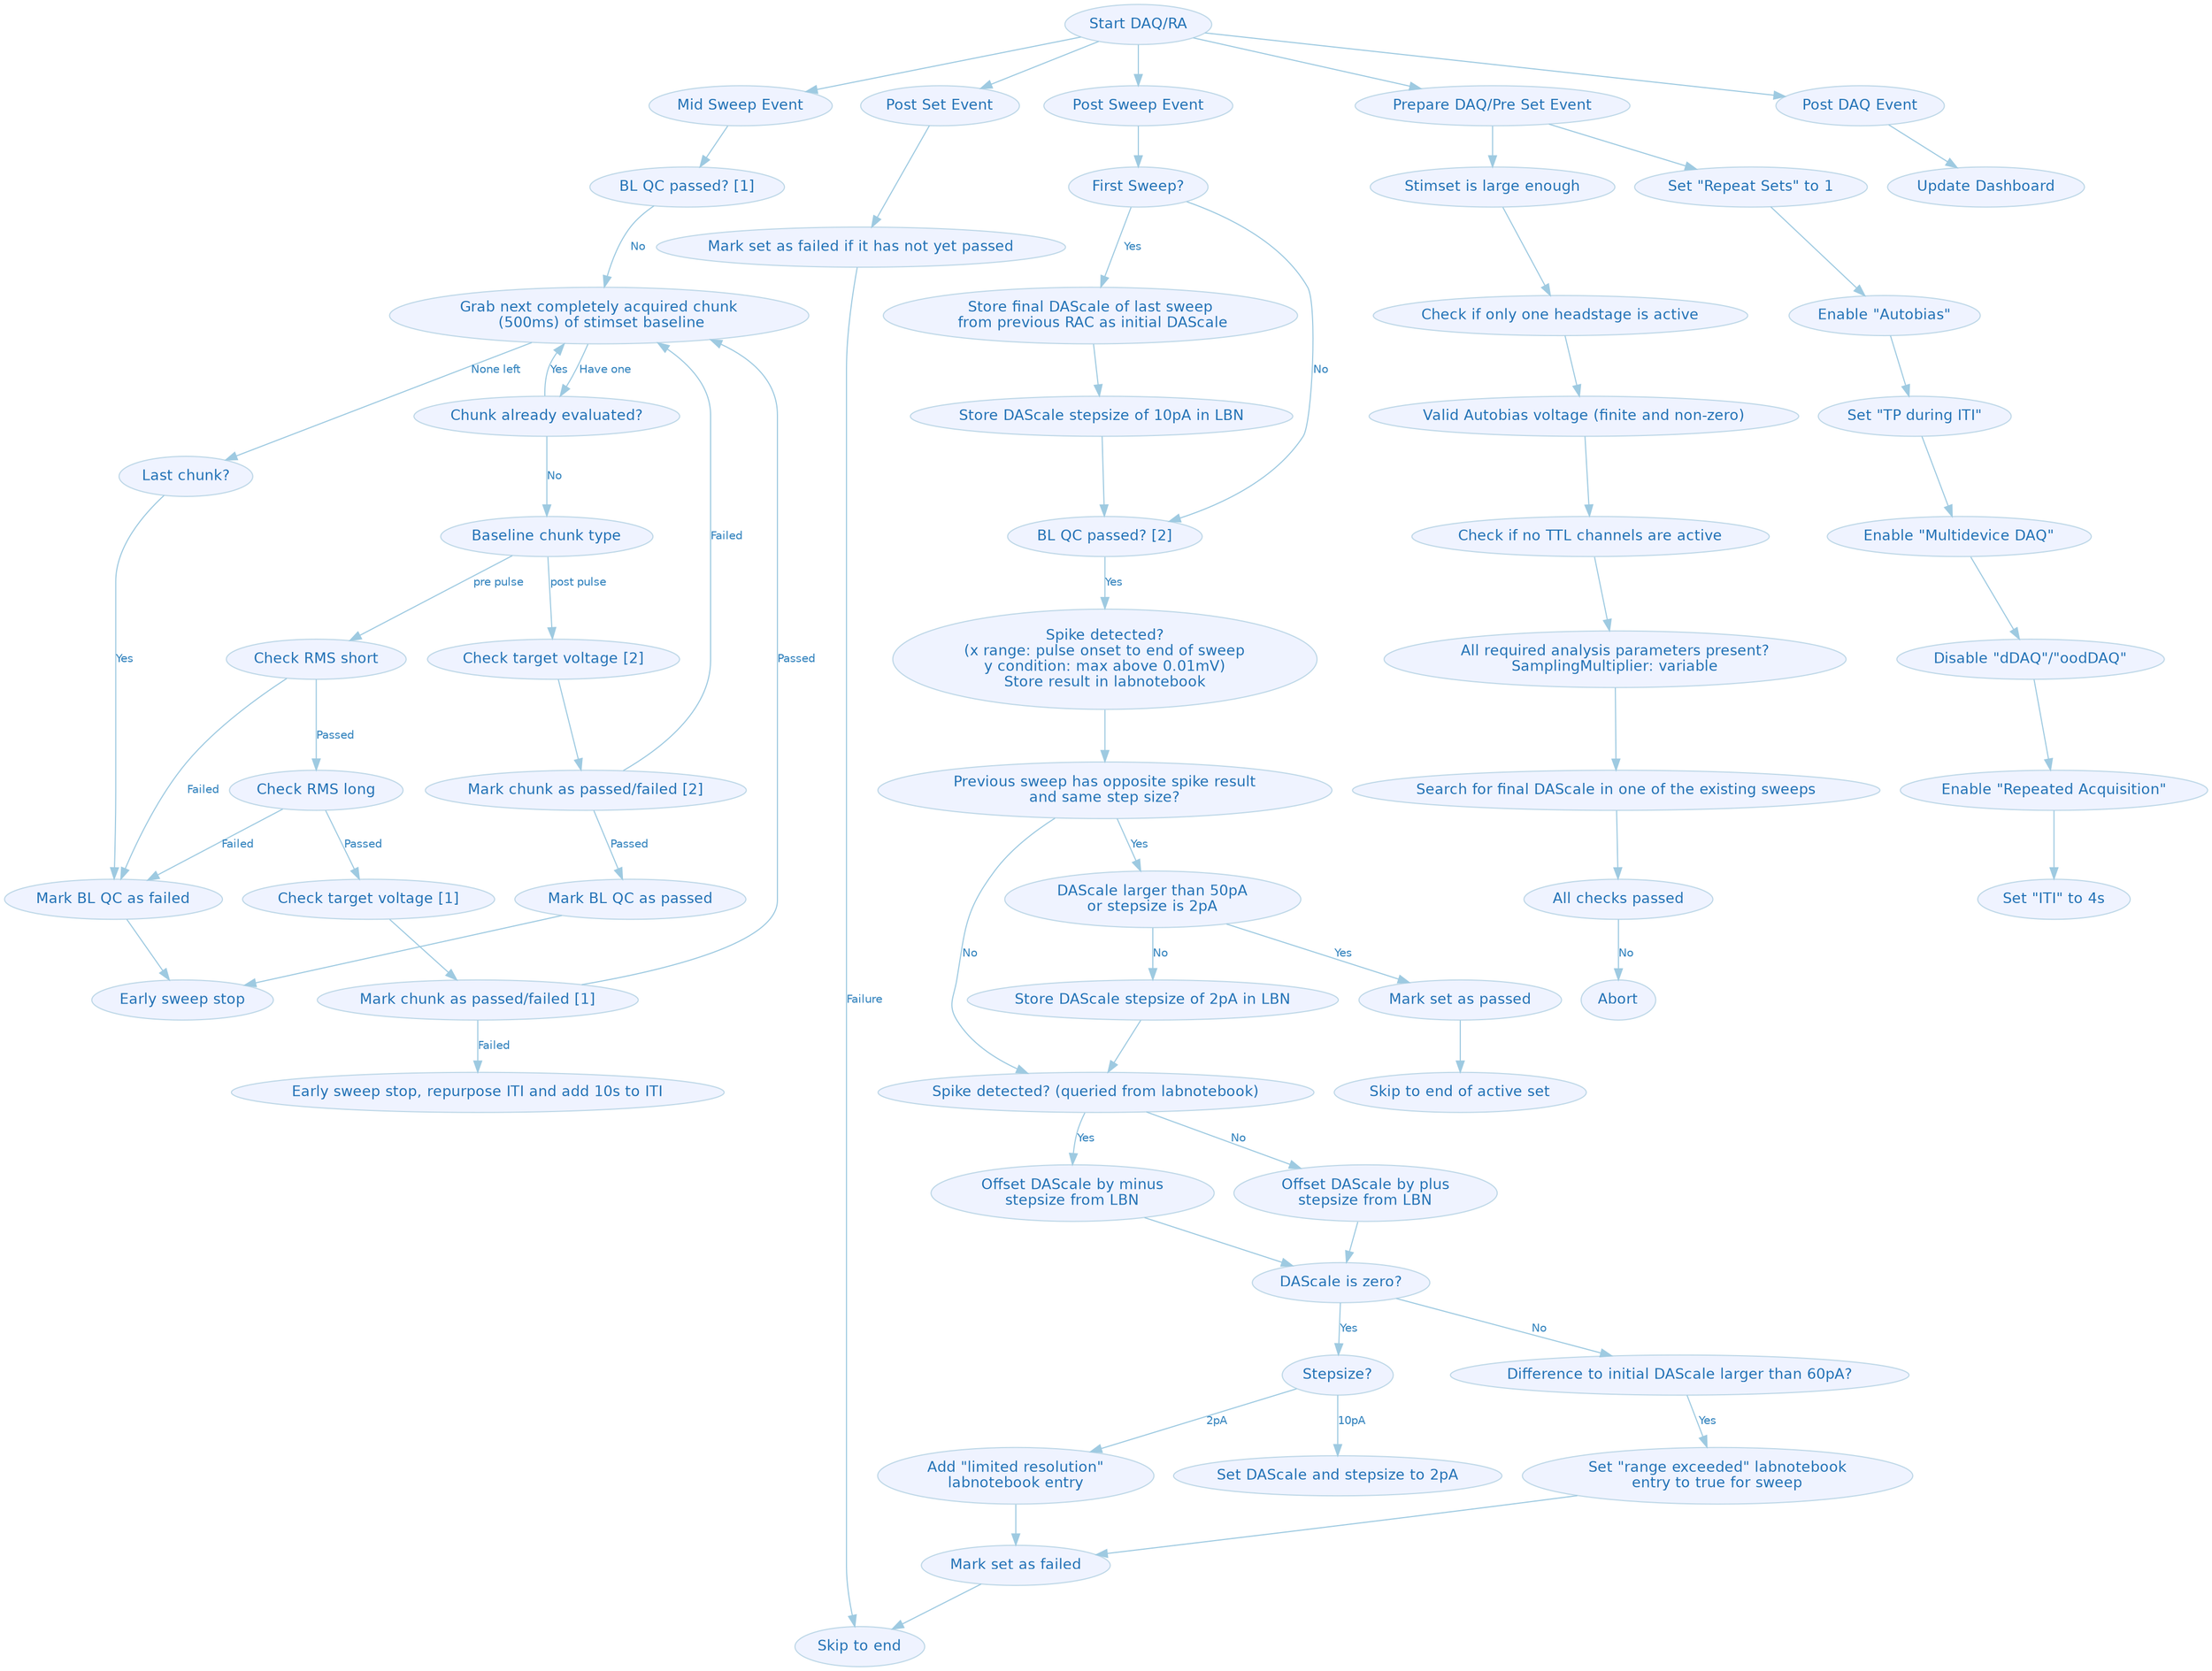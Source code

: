 digraph G {
	graph [center=true,
		compound=true,
		fontcolor=black,
		fontname=Helvetica,
		fontsize=14,
		penwidth=0.1,
		ratio="0,01"
	];
	node [color=2,
		colorscheme=blues4,
		fillcolor=1,
		fontcolor=4,
		fontname=Helvetica,
		fontsize=13,
		label="\N",
		shape=ellipse,
		style=filled
	];
	edge [color=2,
		colorscheme=blues3,
		comment="Wildcard edge",
		fontcolor=3,
		fontname=Helvetica,
		fontsize=10,
		style=solid
	];
	"Start DAQ/RA" -> "Mid Sweep Event";
	"Start DAQ/RA" -> "Post Set Event";
	"Start DAQ/RA" -> "Post Sweep Event";
	"Start DAQ/RA" -> "Prepare DAQ/Pre Set Event";
	"Start DAQ/RA" -> "Post DAQ Event";
	"Mid Sweep Event" -> "BL QC passed? [1]";
	"Post Set Event" -> "Mark set as failed if it has not yet passed";
	"Post Sweep Event" -> "First Sweep?";
	"Prepare DAQ/Pre Set Event" -> "Stimset is large enough";
	"Prepare DAQ/Pre Set Event" -> "Set \"Repeat Sets\" to 1";
	"Post DAQ Event" -> "Update Dashboard";
	"Stimset is large enough" -> "Check if only one headstage is active";
	"Set \"TP during ITI\"" -> "Enable \"Multidevice DAQ\"";
	"Enable \"Autobias\"" -> "Set \"TP during ITI\"";
	"Enable \"Multidevice DAQ\"" -> "Disable \"dDAQ\"/\"oodDAQ\"";
	"Disable \"dDAQ\"/\"oodDAQ\"" -> "Enable \"Repeated Acquisition\"";
	"Enable \"Repeated Acquisition\"" -> "Set \"ITI\" to 4s";
	"Valid Autobias voltage (finite and non-zero)" -> "Check if no TTL channels are active";
	"Check if no TTL channels are active" -> "All required analysis parameters present?\nSamplingMultiplier: variable";
	"Search for final DAScale in one of the existing sweeps" -> "All checks passed";
	"Check if only one headstage is active" -> "Valid Autobias voltage (finite and non-zero)";
	"All required analysis parameters present?\nSamplingMultiplier: variable" -> "Search for final DAScale in one of the existing sweeps";
	"Set \"Repeat Sets\" to 1" -> "Enable \"Autobias\"";
	"All checks passed" -> Abort	[label=No];
	"Mark set as failed if it has not yet passed" -> "Skip to end"	[label=Failure];
	"BL QC passed? [2]" -> "Spike detected?\n(x range: pulse onset to end of sweep\ny condition: max above 0.01mV)\nStore result in labnotebook"	[label=Yes];
	"BL QC passed? [1]" -> "Grab next completely acquired chunk\n (500ms) of stimset baseline"	[label=No];
	"Grab next completely acquired chunk\n (500ms) of stimset baseline" -> "Chunk already evaluated?"	[label="Have one"];
	"Grab next completely acquired chunk\n (500ms) of stimset baseline" -> "Last chunk?"	[label="None left"];
	"Baseline chunk type" -> "Check RMS short"	[label="pre pulse"];
	"Baseline chunk type" -> "Check target voltage [2]"	[label="post pulse"];
	"Chunk already evaluated?" -> "Grab next completely acquired chunk\n (500ms) of stimset baseline"	[label=Yes];
	"Chunk already evaluated?" -> "Baseline chunk type"	[label=No];
	"Last chunk?" -> "Mark BL QC as failed"	[label=Yes];
	"Mark BL QC as failed" -> "Early sweep stop";
	"Check RMS short" -> "Mark BL QC as failed"	[label=Failed];
	"Check RMS short" -> "Check RMS long"	[label=Passed];
	"Check RMS long" -> "Mark BL QC as failed"	[label=Failed];
	"Check RMS long" -> "Check target voltage [1]"	[label=Passed];
	"Check target voltage [1]" -> "Mark chunk as passed/failed [1]";
	"Check target voltage [2]" -> "Mark chunk as passed/failed [2]";
	"Mark chunk as passed/failed [1]" -> "Grab next completely acquired chunk\n (500ms) of stimset baseline"	[label=Passed];
	"Mark chunk as passed/failed [1]" -> "Early sweep stop, repurpose ITI and add 10s to ITI"	[label=Failed];
	"Mark chunk as passed/failed [2]" -> "Grab next completely acquired chunk\n (500ms) of stimset baseline"	[label=Failed];
	"Mark chunk as passed/failed [2]" -> "Mark BL QC as passed"	[label=Passed];
	"Mark BL QC as passed" -> "Early sweep stop";
	"First Sweep?" -> "BL QC passed? [2]"	[label=No];
	"First Sweep?" -> "Store final DAScale of last sweep\n from previous RAC as initial DAScale"	[label=Yes];
	"Store final DAScale of last sweep\n from previous RAC as initial DAScale" -> "Store DAScale stepsize of 10pA in LBN";
	"Spike detected?\n(x range: pulse onset to end of sweep\ny condition: max above 0.01mV)\nStore result in labnotebook" -> "Previous sweep has opposite spike result\nand same step size?";
	"Previous sweep has opposite spike result\nand same step size?" -> "DAScale larger than 50pA\nor stepsize is 2pA"	[label=Yes];
	"Previous sweep has opposite spike result\nand same step size?" -> "Spike detected? (queried from labnotebook)"	[label=No];
	"DAScale larger than 50pA\nor stepsize is 2pA" -> "Mark set as passed"	[label=Yes];
	"DAScale larger than 50pA\nor stepsize is 2pA" -> "Store DAScale stepsize of 2pA in LBN"	[label=No];
	"Mark set as passed" -> "Skip to end of active set";
	"Store DAScale stepsize of 2pA in LBN" -> "Spike detected? (queried from labnotebook)";
	"Spike detected? (queried from labnotebook)" -> "Offset DAScale by minus\nstepsize from LBN"	[label=Yes];
	"Spike detected? (queried from labnotebook)" -> "Offset DAScale by plus\nstepsize from LBN"	[label=No];
	"Offset DAScale by minus\nstepsize from LBN" -> "DAScale is zero?";
	"DAScale is zero?" -> "Stepsize?"	[label=Yes];
	"DAScale is zero?" -> "Difference to initial DAScale larger than 60pA?"	[label=No];
	"Stepsize?" -> "Set DAScale and stepsize to 2pA"	[label="10pA"];
	"Stepsize?" -> "Add \"limited resolution\"\nlabnotebook entry"	[label="2pA"];
	"Add \"limited resolution\"\nlabnotebook entry" -> "Mark set as failed";
	"Mark set as failed" -> "Skip to end";
	"Offset DAScale by plus\nstepsize from LBN" -> "DAScale is zero?";
	"Difference to initial DAScale larger than 60pA?" -> "Set \"range exceeded\" labnotebook\nentry to true for sweep"	[label=Yes];
	"Store DAScale stepsize of 10pA in LBN" -> "BL QC passed? [2]";
	"Set \"range exceeded\" labnotebook\nentry to true for sweep" -> "Mark set as failed";
}
